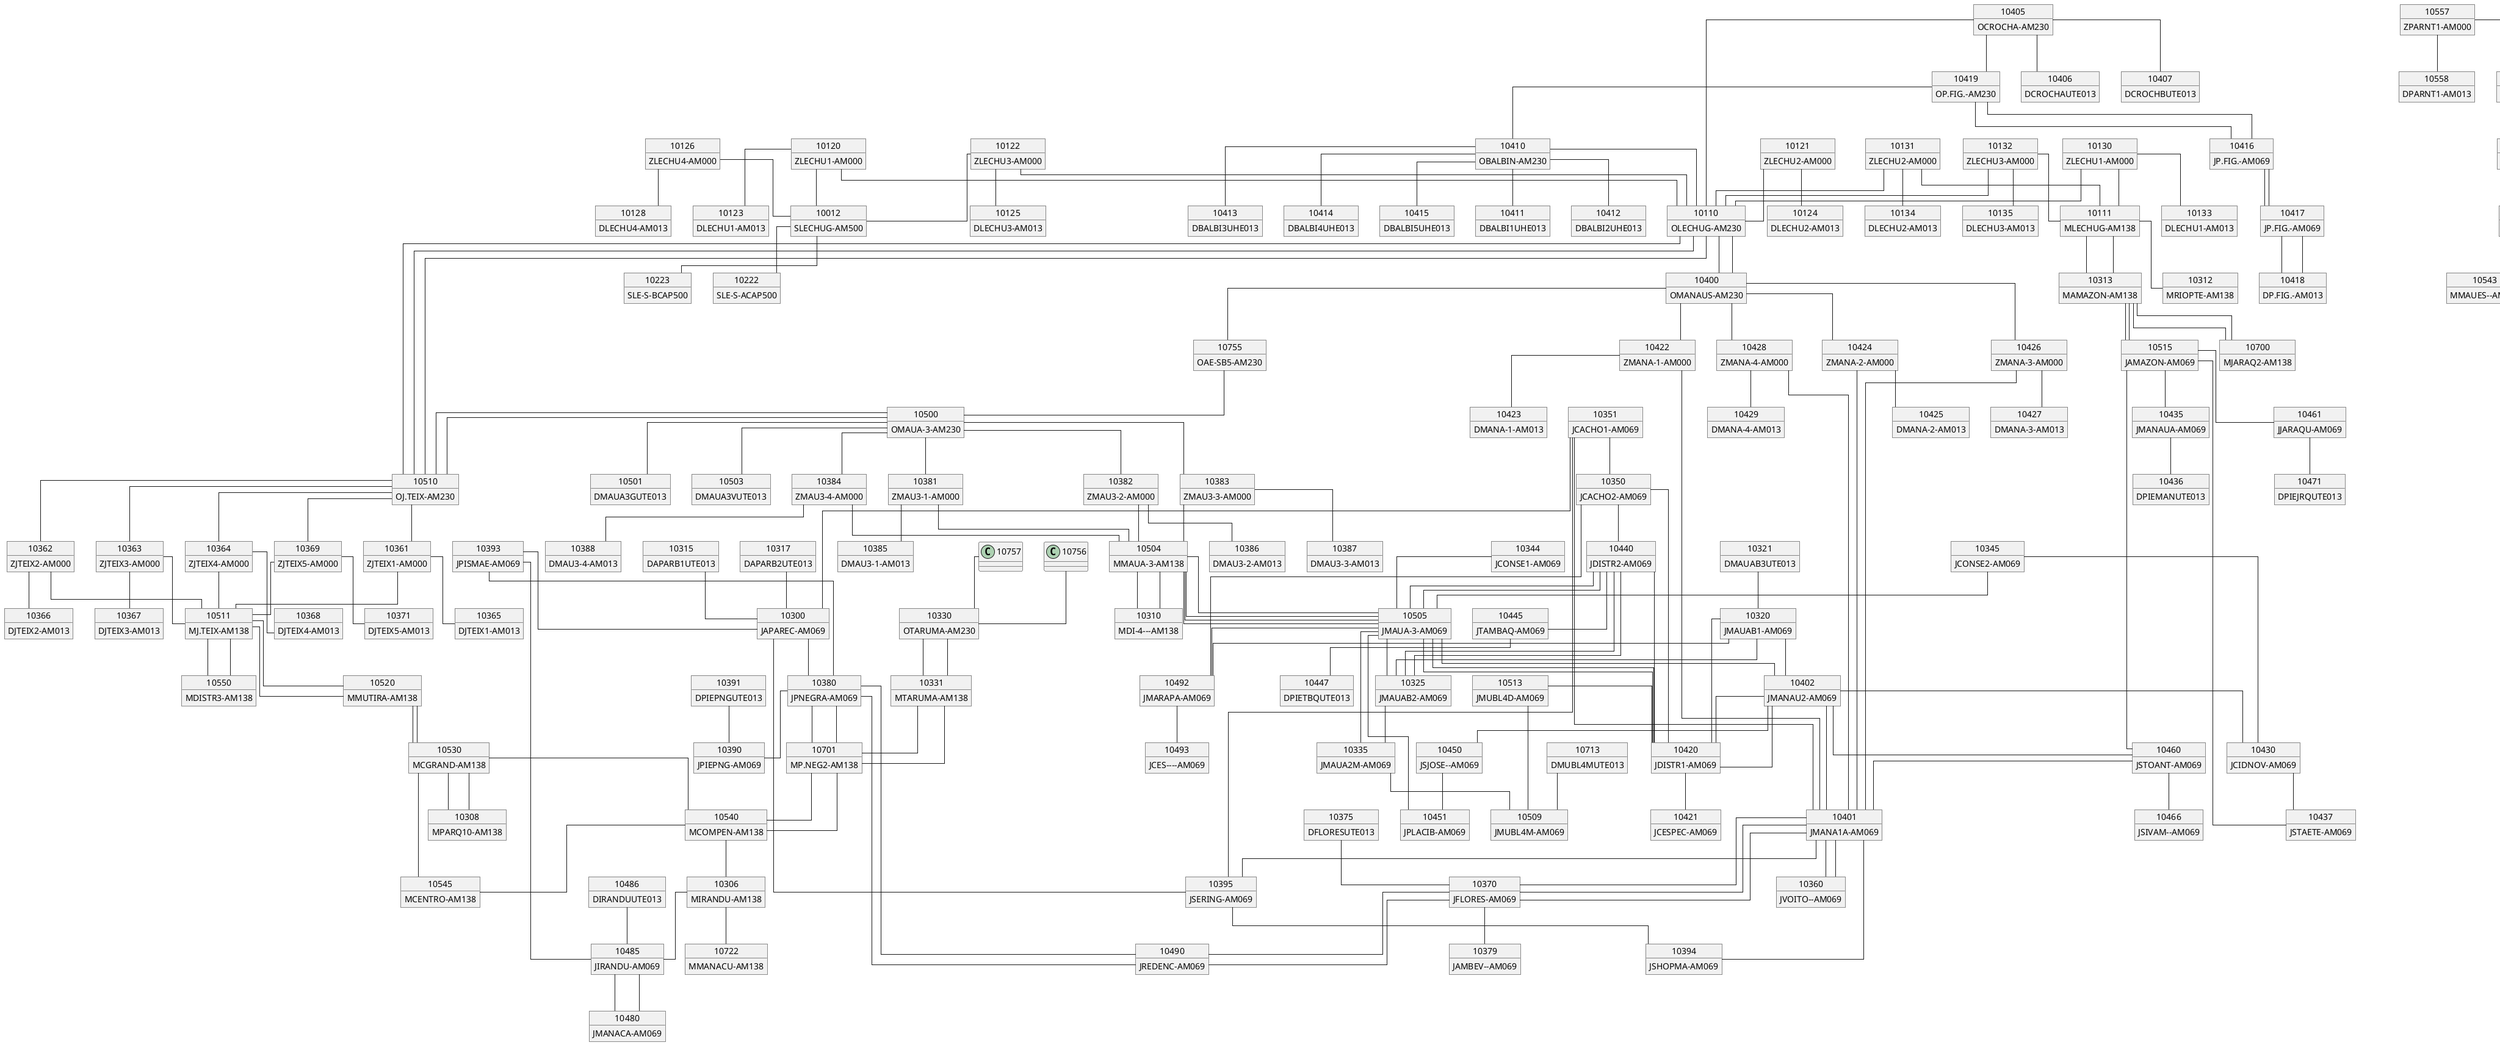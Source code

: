 @startuml ManausBusSchema_v2

'Esta versão do diagrama reúne as barras recebeidas
'na versão v0 com algumas barras da versão v1.

'O arquivo conta com 143 barras. 

skinparam linetype ortho
object 10300 {
    JAPAREC-AM069
    } 
'object 10304 {
'    MITACO2-AM138
'    }
object 10306 {
    MIRANDU-AM138
    }
object 10308 {
    MPARQ10-AM138
    }
object 10310 {
    MDI-4---AM138
    }
object 10312 {
    MRIOPTE-AM138
    }
object 10313 {
    MAMAZON-AM138
    }
object 10315 {
    DAPARB1UTE013
    }
object 10317 {
    DAPARB2UTE013
    }
object 10320 {
    JMAUAB1-AM069
    }
object 10321 {
    DMAUAB3UTE013
    }  
object 10325 {
    JMAUAB2-AM069
    } 
object 10330 {
    OTARUMA-AM230
    } 
object 10331 {
    MTARUMA-AM138
    } 
object 10335 {
    JMAUA2M-AM069
    } 
object 10344 {
    JCONSE1-AM069
    } 
object 10345 {
    JCONSE2-AM069
    } 
object 10350 {
    JCACHO2-AM069
    } 
object 10351 {
    JCACHO1-AM069
    } 
object 10360 {
    JVOITO--AM069
    } 
object 10361 {
    ZJTEIX1-AM000
    } 
object 10362 {
    ZJTEIX2-AM000
    } 
object 10363 {
    ZJTEIX3-AM000
    } 
object 10364 {
    ZJTEIX4-AM000
    } 
object 10365 {
    DJTEIX1-AM013
    } 
object 10366 {
    DJTEIX2-AM013
    }
object 10367 {
    DJTEIX3-AM013
    }
object 10368 {
    DJTEIX4-AM013
    }
object 10369 {
    ZJTEIX5-AM000
    }
object 10370 {
    JFLORES-AM069
    }
object 10371 {
    DJTEIX5-AM013
    }
object 10375 {
    DFLORESUTE013
    }
object 10379 {
    JAMBEV--AM069
    }
object 10380 {
    JPNEGRA-AM069
    }
object 10381 {
    ZMAU3-1-AM000
    }
object 10382 {
    ZMAU3-2-AM000
    }
object 10383 {
    ZMAU3-3-AM000
    }
object 10384 {
    ZMAU3-4-AM000
    }
object 10385 {
    DMAU3-1-AM013
    }
object 10386 {
    DMAU3-2-AM013
    }
object 10387 {
    DMAU3-3-AM013
    }
object 10388 {
    DMAU3-4-AM013
    }
object 10390 {
    JPIEPNG-AM069
    }
object 10391 {
    DPIEPNGUTE013
    }
object 10393 {
    JPISMAE-AM069
    }
object 10394 {
    JSHOPMA-AM069
    }
object 10395 {
    JSERING-AM069
    }
object 10400 {
    OMANAUS-AM230
    }
object 10401 {
    JMANA1A-AM069
    }
object 10402 {
    JMANAU2-AM069
    }
object 10405 {
    OCROCHA-AM230
    }
object 10406 {
    DCROCHAUTE013
    }
object 10407 {
    DCROCHBUTE013
    }
object 10410 {
    OBALBIN-AM230
    }
object 10411 {
    DBALBI1UHE013
    }
object 10412 {
    DBALBI2UHE013
    }
object 10413 {
    DBALBI3UHE013
    }
object 10414 {
    DBALBI4UHE013
    }
object 10415 {
    DBALBI5UHE013
    }
object 10416 {
    JP.FIG.-AM069
    }
object 10418 {
    DP.FIG.-AM013
    } 
object 10419 {
    OP.FIG.-AM230
    }
object 10420 {
    JDISTR1-AM069
    }
object 10421 {
    JCESPEC-AM069
    }
object 10422 {
    ZMANA-1-AM000
    }
object 10423 {
    DMANA-1-AM013
    }
object 10424 {
    ZMANA-2-AM000
    }
object 10425 {
    DMANA-2-AM013
    }
object 10426 {
    ZMANA-3-AM000
    }
object 10427 {
    DMANA-3-AM013
    }
object 10428 {
    ZMANA-4-AM000
    }
object 10429 {
    DMANA-4-AM013
    }
object 10430 {
    JCIDNOV-AM069
    }
object 10435 {
    JMANAUA-AM069
    } 
object 10436 {
    DPIEMANUTE013
    }
object 10437 {
    JSTAETE-AM069
    }
object 10440 {
    JDISTR2-AM069
    }
object 10445 {
    JTAMBAQ-AM069
    }
object 10447 {
    DPIETBQUTE013
    }
object 10450 {
    JSJOSE--AM069
    }
object 10451 {
    JPLACIB-AM069
    }
object 10460 {
    JSTOANT-AM069
    }
object 10461 {
    JJARAQU-AM069
    }
object 10466 {
    JSIVAM--AM069
    }
object 10471 {
    DPIEJRQUTE013
    }
object 10480 {
    JMANACA-AM069
    }
object 10485 {
    JIRANDU-AM069
    }
object 10486 {
    DIRANDUUTE013
    }
object 10490 {
    JREDENC-AM069
    }
object 10492 {
    JMARAPA-AM069
    }
object 10493 {
    JCES----AM069
    }
object 10500 {
    OMAUA-3-AM230
    }
object 10501 {
    DMAUA3GUTE013
    }
object 10503 {
    DMAUA3VUTE013
    }
object 10504 {
    MMAUA-3-AM138
    }
object 10505 {
    JMAUA-3-AM069
    }
object 10509 {
    JMUBL4M-AM069
    }
object 10510 {
    OJ.TEIX-AM230
    }
object 10511 {
    MJ.TEIX-AM138
    }
object 10513 {
    JMUBL4D-AM069
    }
object 10515 {
    JAMAZON-AM069
    }
object 10520 {
    MMUTIRA-AM138
    }
object 10530 {
    MCGRAND-AM138
    }
object 10533 {
    MBARREI-AM138
    }
object 10534 {
    MB.VIST-AM138
    }
object 10540 {
    MCOMPEN-AM138
    }
object 10543 {
    MMAUES--AM138
    }
object 10545 {
    MCENTRO-AM138
    }
object 10548 {
    MN.OLIN-AM138
    }
object 10550 {
    MDISTR3-AM138
    }
object 10557 {
    ZPARNT1-AM000
    }
object 10558 {
    DPARNT1-AM013
    }
object 10566 {
    MURICUR-AM138
    }
object 10567 {
    MPARINT-AM138
    }
object 10569 {
    ZPARNT2-AM000
    }
object 10570 {
    DPARNT2-AM013
    }
object 10575 {
    MHUMAIT-AM138
    }
object 10576 {
    DHUMAIT-AM013
    }
'object 10577 {
'    MITAPIR-AM138
'    }
object 10700 {
    MJARAQ2-AM138
    }
object 10701 {
    MP.NEG2-AM138
    }
object 10713 {
    DMUBL4MUTE013
    }
object 10722 {
    MMANACU-AM138
    }
'As barras 10756 e 10757 não estão definidas pois
'no arquivo v1 as barras 10701, 10331, 10330 as quais
'ligam as duas primeiras à barra 10380 também não
'estão definidas
'object 10756' 
'object 10757'  
'object 13550' 
'object 41958'

'Bars added from v1'
object 10222 {
    SLE-S-ACAP500
    }
object 10223 {
    SLE-S-BCAP500
    }
object 10012 {
    SLECHUG-AM500
    }
object 10122 {
    ZLECHU3-AM000
    }
object 10126 {
    ZLECHU4-AM000
    }
object 10120 {
    ZLECHU1-AM000
    }
object 10121 {
    ZLECHU2-AM000
    }
object 10125 {
    DLECHU3-AM013
    }
object 10128 {
    DLECHU4-AM013
    }
object 10123 {
    DLECHU1-AM013
    }
object 10124 {
    DLECHU2-AM013
    }
object 10110 {
    OLECHUG-AM230
    }
object 10111 {
    MLECHUG-AM138
    }
object 10130 {
    ZLECHU1-AM000
    }
object 10131 {
    ZLECHU2-AM000
    }
object 10132 {
    ZLECHU3-AM000
    }
object 10133 {
    DLECHU1-AM013
    }
object 10134 {
    DLECHU2-AM013
    }
object 10135 {
    DLECHU3-AM013
    }
object 10755 {
    OAE-SB5-AM230
    }
'object 10007 {
'    MSILVES-AM138
'    }
object 10417 {
    JP.FIG.-AM069
    }
'Lines added from v1'
10012 -- 10222
10012 -- 10223
10122 -- 10012
10122 -- 10125
10126 -- 10012
10126 -- 10128
10120 -- 10012
10120 -- 10123
10121 -- 10124
10122 -- 10110
10120 -- 10110
10121 -- 10110
'10410 -- 10110
10130 -- 10110
10131 -- 10110
10132 -- 10110
10130 -- 10111
10130 -- 10133
10131 -- 10111
10131 -- 10134
10132 -- 10111
10132 -- 10135
'-------------------'
'10007 -- 10304
'10007 -- 10304
'10007 -- 10577
10110 -- 10400
10110 -- 10400
10110 -- 10510
10110 -- 10510
10110 -- 10510
10111 -- 10312
10111 -- 10313
10111 -- 10313
10300 -- 10380
10300 -- 10395
10306 -- 10485
10306 -- 10722
10313 -- 10515
10313 -- 10515
10313 -- 10700
10313 -- 10700
10315 -- 10300
10317 -- 10300
10320 -- 10325
10320 -- 10402
10320 -- 10420
10320 -- 10492
10321 -- 10320
10325 -- 10335
10325 -- 10440
10325 -- 10440
10330 -- 10331
10330 -- 10331
10331 -- 10701
10331 -- 10701
10335 -- 10505
10335 -- 10509
10344 -- 10505
10345 -- 10430
10345 -- 10505
10350 -- 10440
10350 -- 10492
10351 -- 10300
10351 -- 10350
10351 -- 10395
10351 -- 10401
10361 -- 10365
10361 -- 10511
10362 -- 10366
10362 -- 10511
10363 -- 10367
10363 -- 10511
10364 -- 10368
10364 -- 10511
10369 -- 10371
10369 -- 10511
10370 -- 10379
10370 -- 10490
10370 -- 10490
10375 -- 10370
10380 -- 10390
10380 -- 10490
10380 -- 10490
10380 -- 10701
10380 -- 10701
10381 -- 10385
10381 -- 10504
10382 -- 10386
10382 -- 10504
10383 -- 10387
10383 -- 10504
10384 -- 10388
10384 -- 10504
10391 -- 10390
10393 -- 10300
10393 -- 10380
10393 -- 10485
10395 -- 10394
10400 -- 10422
10400 -- 10424
10400 -- 10426
10400 -- 10428
10400 -- 10755
10401 -- 10360
10401 -- 10360
10401 -- 10370
10401 -- 10370
10401 -- 10370
10401 -- 10394
10401 -- 10395
10402 -- 10401
10402 -- 10420
10402 -- 10430
10402 -- 10450
10402 -- 10460
10405 -- 10110
10405 -- 10406
10405 -- 10407
10405 -- 10419
10410 -- 10110
10410 -- 10411
10410 -- 10412
10410 -- 10413
10410 -- 10414
10410 -- 10415
10416 -- 10417
10416 -- 10417
10417 -- 10418
10417 -- 10418
10419 -- 10410
10419 -- 10416
10419 -- 10416
10420 -- 10350
10420 -- 10402
10420 -- 10421
10420 -- 10440
10422 -- 10401
10422 -- 10423
10424 -- 10401
10424 -- 10425
10426 -- 10401
10426 -- 10427
10428 -- 10401
10428 -- 10429
10430 -- 10437
10435 -- 10436
10440 -- 10445
10440 -- 10505
10440 -- 10505
10445 -- 10447
10450 -- 10451
10451 -- 10505
10460 -- 10401
10460 -- 10466
10461 -- 10471
10485 -- 10480
10485 -- 10480
10486 -- 10485
10492 -- 10493
10500 -- 10381
10500 -- 10382
10500 -- 10383
10500 -- 10384
10500 -- 10501
10500 -- 10503
10500 -- 10510
10500 -- 10510
10504 -- 10310
10504 -- 10310
10504 -- 10505
10504 -- 10505
10504 -- 10505
10504 -- 10505
10505 -- 10325
10505 -- 10402
10505 -- 10420
10505 -- 10420
10505 -- 10492
10510 -- 10361
10510 -- 10362
10510 -- 10363
10510 -- 10364
10510 -- 10369
10511 -- 10520
10511 -- 10520
10511 -- 10550
10511 -- 10550
10513 -- 10420
10513 -- 10509
10515 -- 10435
10515 -- 10437
10515 -- 10460
10515 -- 10461
10520 -- 10530
10520 -- 10530
10530 -- 10308
10530 -- 10308
10530 -- 10540
10530 -- 10545
10533 -- 10534
10534 -- 10543
10534 -- 10566
10540 -- 10306
10540 -- 10545
10557 -- 10558
10557 -- 10567
10566 -- 10548
10567 -- 10533
10569 -- 10567
10569 -- 10570
10575 -- 10576
10701 -- 10540
10701 -- 10540
10713 -- 10509
10755 -- 10500
10756 -- 10330
10757 -- 10330
'13550 -- 10557'
'13550 -- 10569'
'41958 -- 10575'
@enduml
